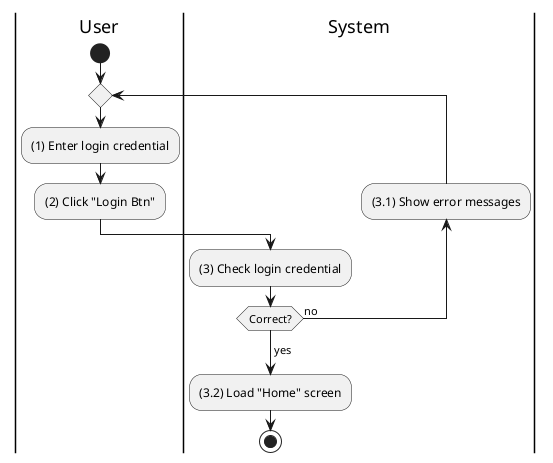@startuml my-account-login
|u|User
|s|System

|u|
start
repeat
    :(1) Enter login credential;
    :(2) Click "Login Btn";
    |s|
    :(3) Check login credential;
    backward:(3.1) Show error messages;
repeat while (Correct?) is (no)
->yes;
:(3.2) Load "Home" screen;
stop
@enduml
